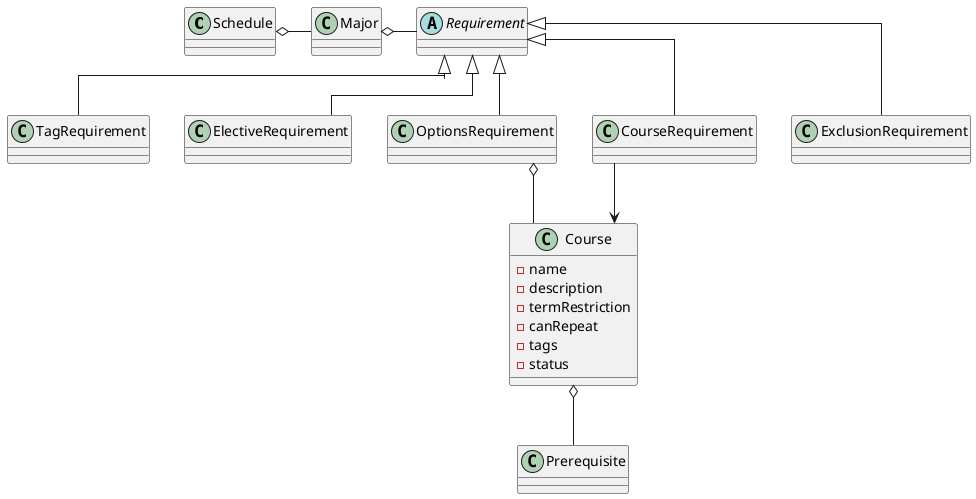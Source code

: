 @startuml

skinparam linetype ortho

class Schedule
class Major
abstract class Requirement
class TagRequirement extends Requirement
class ElectiveRequirement extends Requirement
class OptionsRequirement extends Requirement
class CourseRequirement extends Requirement
class ExclusionRequirement extends Requirement
class Course {
   - name
   - description
   - termRestriction
   - canRepeat
   - tags
   - status
}
class Prerequisite

Schedule o- Major
Major o- Requirement
OptionsRequirement o-- Course
CourseRequirement --> Course
Course o-- Prerequisite

@enduml